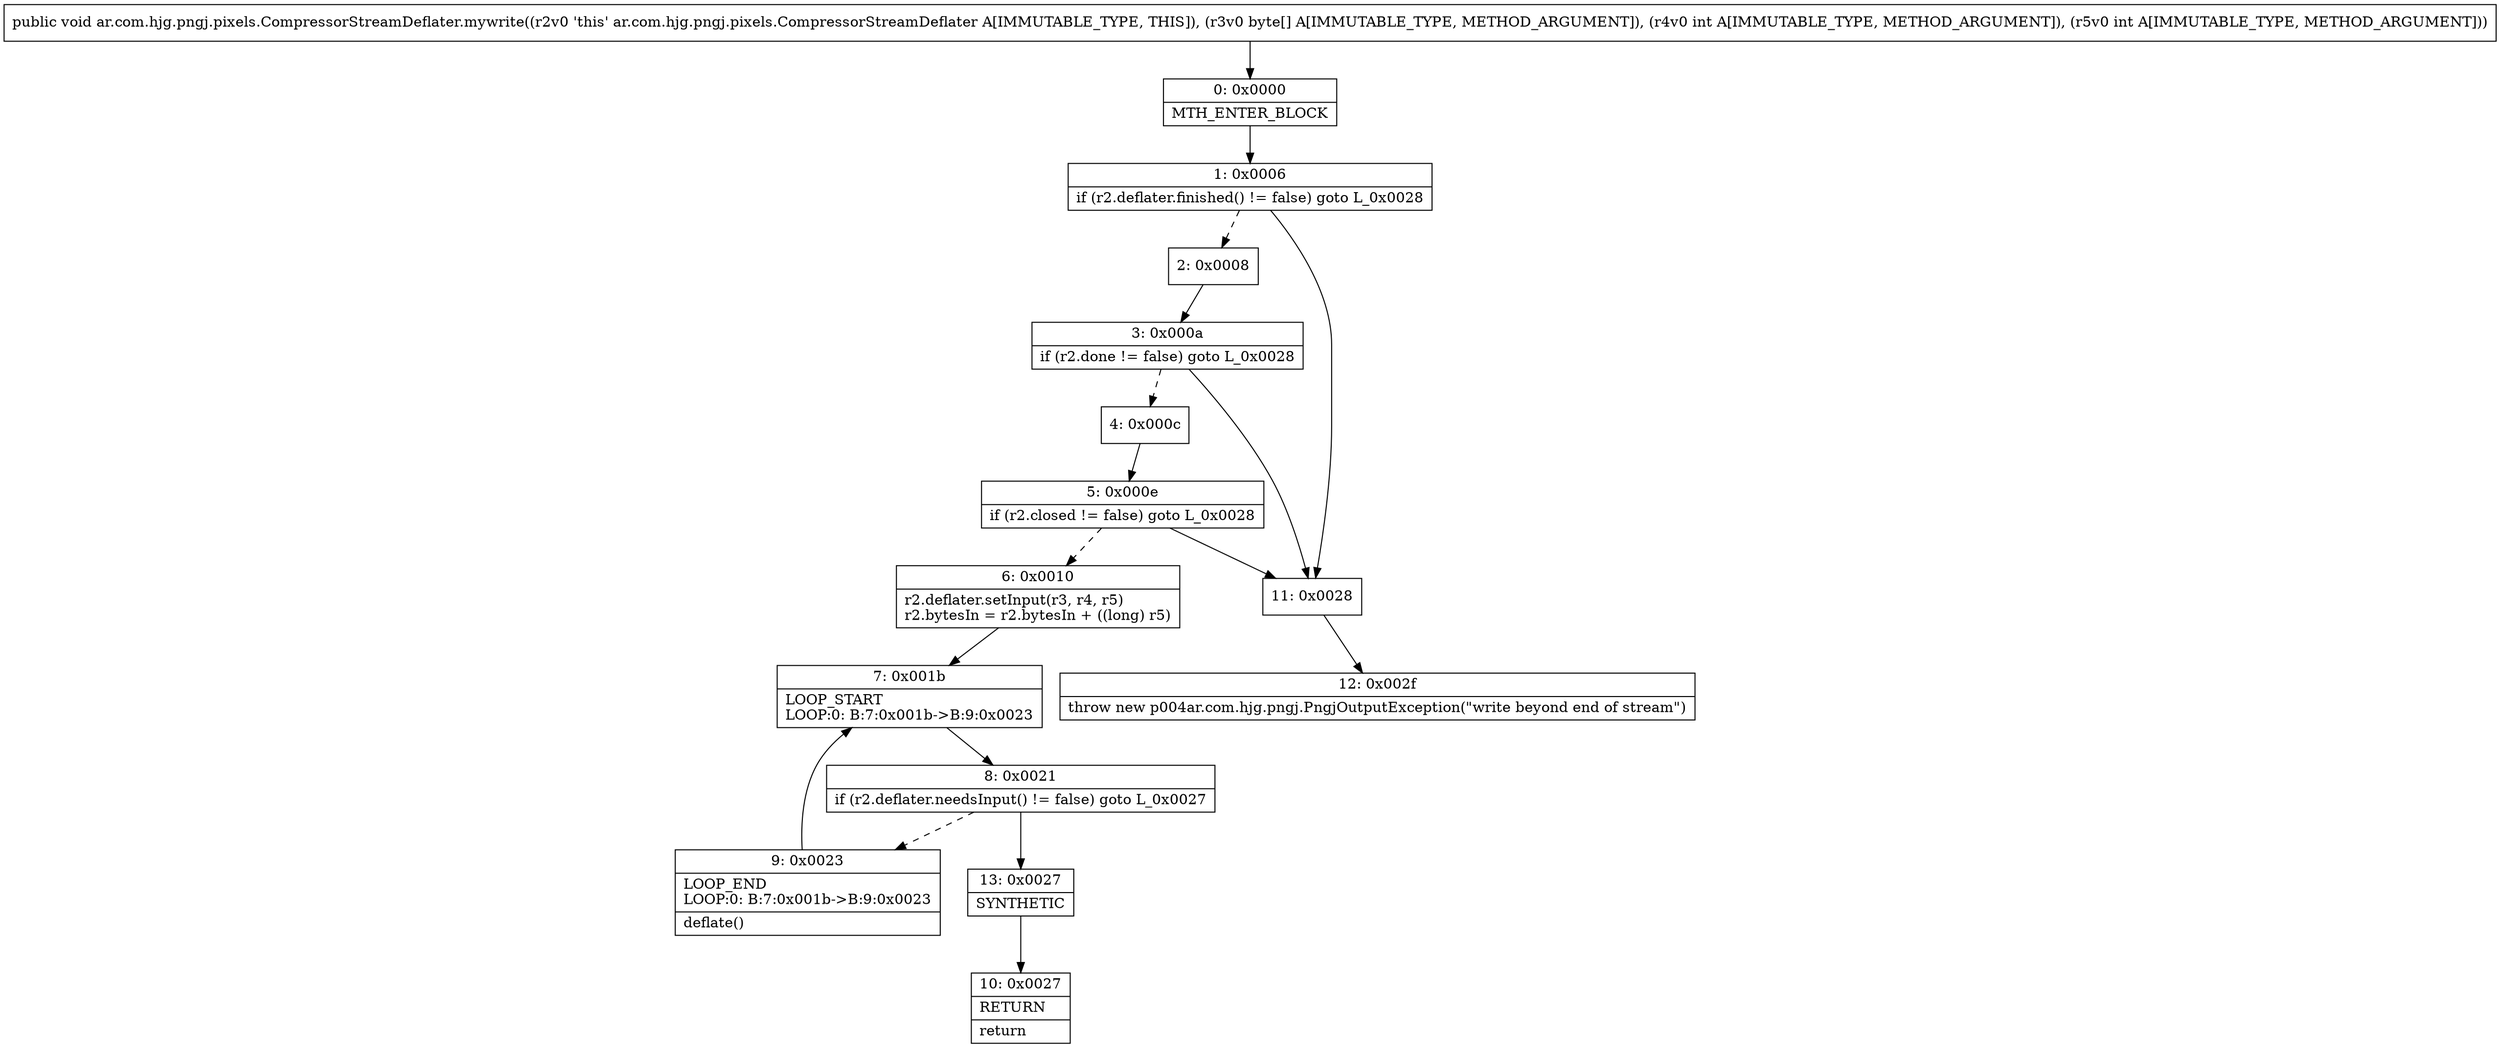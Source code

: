 digraph "CFG forar.com.hjg.pngj.pixels.CompressorStreamDeflater.mywrite([BII)V" {
Node_0 [shape=record,label="{0\:\ 0x0000|MTH_ENTER_BLOCK\l}"];
Node_1 [shape=record,label="{1\:\ 0x0006|if (r2.deflater.finished() != false) goto L_0x0028\l}"];
Node_2 [shape=record,label="{2\:\ 0x0008}"];
Node_3 [shape=record,label="{3\:\ 0x000a|if (r2.done != false) goto L_0x0028\l}"];
Node_4 [shape=record,label="{4\:\ 0x000c}"];
Node_5 [shape=record,label="{5\:\ 0x000e|if (r2.closed != false) goto L_0x0028\l}"];
Node_6 [shape=record,label="{6\:\ 0x0010|r2.deflater.setInput(r3, r4, r5)\lr2.bytesIn = r2.bytesIn + ((long) r5)\l}"];
Node_7 [shape=record,label="{7\:\ 0x001b|LOOP_START\lLOOP:0: B:7:0x001b\-\>B:9:0x0023\l}"];
Node_8 [shape=record,label="{8\:\ 0x0021|if (r2.deflater.needsInput() != false) goto L_0x0027\l}"];
Node_9 [shape=record,label="{9\:\ 0x0023|LOOP_END\lLOOP:0: B:7:0x001b\-\>B:9:0x0023\l|deflate()\l}"];
Node_10 [shape=record,label="{10\:\ 0x0027|RETURN\l|return\l}"];
Node_11 [shape=record,label="{11\:\ 0x0028}"];
Node_12 [shape=record,label="{12\:\ 0x002f|throw new p004ar.com.hjg.pngj.PngjOutputException(\"write beyond end of stream\")\l}"];
Node_13 [shape=record,label="{13\:\ 0x0027|SYNTHETIC\l}"];
MethodNode[shape=record,label="{public void ar.com.hjg.pngj.pixels.CompressorStreamDeflater.mywrite((r2v0 'this' ar.com.hjg.pngj.pixels.CompressorStreamDeflater A[IMMUTABLE_TYPE, THIS]), (r3v0 byte[] A[IMMUTABLE_TYPE, METHOD_ARGUMENT]), (r4v0 int A[IMMUTABLE_TYPE, METHOD_ARGUMENT]), (r5v0 int A[IMMUTABLE_TYPE, METHOD_ARGUMENT])) }"];
MethodNode -> Node_0;
Node_0 -> Node_1;
Node_1 -> Node_2[style=dashed];
Node_1 -> Node_11;
Node_2 -> Node_3;
Node_3 -> Node_4[style=dashed];
Node_3 -> Node_11;
Node_4 -> Node_5;
Node_5 -> Node_6[style=dashed];
Node_5 -> Node_11;
Node_6 -> Node_7;
Node_7 -> Node_8;
Node_8 -> Node_9[style=dashed];
Node_8 -> Node_13;
Node_9 -> Node_7;
Node_11 -> Node_12;
Node_13 -> Node_10;
}

